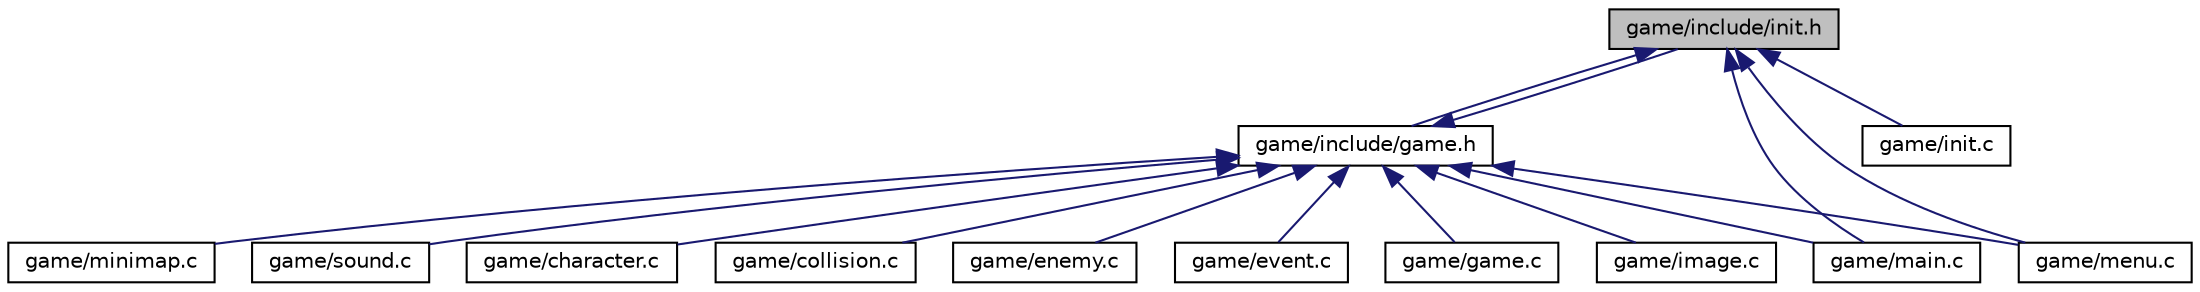 digraph "game/include/init.h"
{
 // LATEX_PDF_SIZE
  edge [fontname="Helvetica",fontsize="10",labelfontname="Helvetica",labelfontsize="10"];
  node [fontname="Helvetica",fontsize="10",shape=record];
  Node1 [label="game/include/init.h",height=0.2,width=0.4,color="black", fillcolor="grey75", style="filled", fontcolor="black",tooltip="Initializing Initial Values."];
  Node1 -> Node2 [dir="back",color="midnightblue",fontsize="10",style="solid",fontname="Helvetica"];
  Node2 [label="game/include/game.h",height=0.2,width=0.4,color="black", fillcolor="white", style="filled",URL="$d2/dd5/game_8h.html",tooltip="Game Management."];
  Node2 -> Node1 [dir="back",color="midnightblue",fontsize="10",style="solid",fontname="Helvetica"];
  Node2 -> Node3 [dir="back",color="midnightblue",fontsize="10",style="solid",fontname="Helvetica"];
  Node3 [label="game/character.c",height=0.2,width=0.4,color="black", fillcolor="white", style="filled",URL="$db/d5b/character_8c.html",tooltip="Character Movement and Animation."];
  Node2 -> Node4 [dir="back",color="midnightblue",fontsize="10",style="solid",fontname="Helvetica"];
  Node4 [label="game/collision.c",height=0.2,width=0.4,color="black", fillcolor="white", style="filled",URL="$db/dfa/collision_8c.html",tooltip="Collision Perfect Pixel."];
  Node2 -> Node5 [dir="back",color="midnightblue",fontsize="10",style="solid",fontname="Helvetica"];
  Node5 [label="game/enemy.c",height=0.2,width=0.4,color="black", fillcolor="white", style="filled",URL="$da/d9a/enemy_8c.html",tooltip="Enemy Animation and Movement."];
  Node2 -> Node6 [dir="back",color="midnightblue",fontsize="10",style="solid",fontname="Helvetica"];
  Node6 [label="game/event.c",height=0.2,width=0.4,color="black", fillcolor="white", style="filled",URL="$d0/deb/event_8c.html",tooltip="Handling game events."];
  Node2 -> Node7 [dir="back",color="midnightblue",fontsize="10",style="solid",fontname="Helvetica"];
  Node7 [label="game/game.c",height=0.2,width=0.4,color="black", fillcolor="white", style="filled",URL="$d1/dcb/game_8c.html",tooltip="Game Management."];
  Node2 -> Node8 [dir="back",color="midnightblue",fontsize="10",style="solid",fontname="Helvetica"];
  Node8 [label="game/image.c",height=0.2,width=0.4,color="black", fillcolor="white", style="filled",URL="$d3/d10/image_8c.html",tooltip="Image Functions."];
  Node2 -> Node9 [dir="back",color="midnightblue",fontsize="10",style="solid",fontname="Helvetica"];
  Node9 [label="game/main.c",height=0.2,width=0.4,color="black", fillcolor="white", style="filled",URL="$d5/dea/game_2main_8c.html",tooltip="Main File Project."];
  Node2 -> Node10 [dir="back",color="midnightblue",fontsize="10",style="solid",fontname="Helvetica"];
  Node10 [label="game/menu.c",height=0.2,width=0.4,color="black", fillcolor="white", style="filled",URL="$d2/d0a/menu_8c.html",tooltip="Menu Functions."];
  Node2 -> Node11 [dir="back",color="midnightblue",fontsize="10",style="solid",fontname="Helvetica"];
  Node11 [label="game/minimap.c",height=0.2,width=0.4,color="black", fillcolor="white", style="filled",URL="$d0/da5/minimap_8c.html",tooltip="Minimap Functions."];
  Node2 -> Node12 [dir="back",color="midnightblue",fontsize="10",style="solid",fontname="Helvetica"];
  Node12 [label="game/sound.c",height=0.2,width=0.4,color="black", fillcolor="white", style="filled",URL="$d9/d72/sound_8c.html",tooltip="Sound Functions."];
  Node1 -> Node13 [dir="back",color="midnightblue",fontsize="10",style="solid",fontname="Helvetica"];
  Node13 [label="game/init.c",height=0.2,width=0.4,color="black", fillcolor="white", style="filled",URL="$d8/d60/init_8c.html",tooltip="Initializing Initial Values."];
  Node1 -> Node9 [dir="back",color="midnightblue",fontsize="10",style="solid",fontname="Helvetica"];
  Node1 -> Node10 [dir="back",color="midnightblue",fontsize="10",style="solid",fontname="Helvetica"];
}
